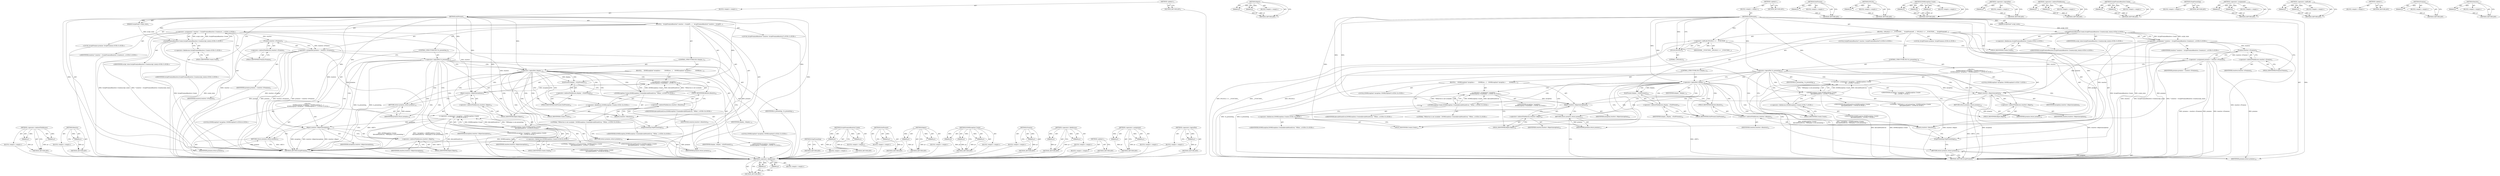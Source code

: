 digraph "Resolve" {
vulnerable_123 [label=<(METHOD,&lt;operator&gt;.indirectFieldAccess)>];
vulnerable_124 [label=<(PARAM,p1)>];
vulnerable_125 [label=<(PARAM,p2)>];
vulnerable_126 [label=<(BLOCK,&lt;empty&gt;,&lt;empty&gt;)>];
vulnerable_127 [label=<(METHOD_RETURN,ANY)>];
vulnerable_147 [label=<(METHOD,Resolve)>];
vulnerable_148 [label=<(PARAM,p1)>];
vulnerable_149 [label=<(BLOCK,&lt;empty&gt;,&lt;empty&gt;)>];
vulnerable_150 [label=<(METHOD_RETURN,ANY)>];
vulnerable_6 [label=<(METHOD,&lt;global&gt;)<SUB>1</SUB>>];
vulnerable_7 [label=<(BLOCK,&lt;empty&gt;,&lt;empty&gt;)<SUB>1</SUB>>];
vulnerable_8 [label=<(METHOD,exitPresent)<SUB>1</SUB>>];
vulnerable_9 [label=<(PARAM,ScriptState* script_state)<SUB>1</SUB>>];
vulnerable_10 [label=<(BLOCK,{
   ScriptPromiseResolver* resolver = ScriptPr...,{
   ScriptPromiseResolver* resolver = ScriptPr...)<SUB>1</SUB>>];
vulnerable_11 [label="<(LOCAL,ScriptPromiseResolver* resolver: ScriptPromiseResolver*)<SUB>2</SUB>>"];
vulnerable_12 [label="<(&lt;operator&gt;.assignment,* resolver = ScriptPromiseResolver::Create(scri...)<SUB>2</SUB>>"];
vulnerable_13 [label="<(IDENTIFIER,resolver,* resolver = ScriptPromiseResolver::Create(scri...)<SUB>2</SUB>>"];
vulnerable_14 [label="<(ScriptPromiseResolver.Create,ScriptPromiseResolver::Create(script_state))<SUB>2</SUB>>"];
vulnerable_15 [label="<(&lt;operator&gt;.fieldAccess,ScriptPromiseResolver::Create)<SUB>2</SUB>>"];
vulnerable_16 [label="<(IDENTIFIER,ScriptPromiseResolver,ScriptPromiseResolver::Create(script_state))<SUB>2</SUB>>"];
vulnerable_17 [label=<(FIELD_IDENTIFIER,Create,Create)<SUB>2</SUB>>];
vulnerable_18 [label="<(IDENTIFIER,script_state,ScriptPromiseResolver::Create(script_state))<SUB>2</SUB>>"];
vulnerable_19 [label="<(LOCAL,ScriptPromise promise: ScriptPromise)<SUB>3</SUB>>"];
vulnerable_20 [label=<(&lt;operator&gt;.assignment,promise = resolver-&gt;Promise())<SUB>3</SUB>>];
vulnerable_21 [label=<(IDENTIFIER,promise,promise = resolver-&gt;Promise())<SUB>3</SUB>>];
vulnerable_22 [label=<(Promise,resolver-&gt;Promise())<SUB>3</SUB>>];
vulnerable_23 [label=<(&lt;operator&gt;.indirectFieldAccess,resolver-&gt;Promise)<SUB>3</SUB>>];
vulnerable_24 [label=<(IDENTIFIER,resolver,resolver-&gt;Promise())<SUB>3</SUB>>];
vulnerable_25 [label=<(FIELD_IDENTIFIER,Promise,Promise)<SUB>3</SUB>>];
vulnerable_26 [label=<(CONTROL_STRUCTURE,IF,if (!is_presenting_))<SUB>5</SUB>>];
vulnerable_27 [label=<(&lt;operator&gt;.logicalNot,!is_presenting_)<SUB>5</SUB>>];
vulnerable_28 [label=<(IDENTIFIER,is_presenting_,!is_presenting_)<SUB>5</SUB>>];
vulnerable_29 [label="<(BLOCK,{
    DOMException* exception = DOMException::C...,{
    DOMException* exception = DOMException::C...)<SUB>5</SUB>>"];
vulnerable_30 [label="<(LOCAL,DOMException* exception: DOMException*)<SUB>6</SUB>>"];
vulnerable_31 [label="<(&lt;operator&gt;.assignment,* exception = DOMException::Create(
        kIn...)<SUB>6</SUB>>"];
vulnerable_32 [label="<(IDENTIFIER,exception,* exception = DOMException::Create(
        kIn...)<SUB>6</SUB>>"];
vulnerable_33 [label="<(DOMException.Create,DOMException::Create(
        kInvalidStateErro...)<SUB>6</SUB>>"];
vulnerable_34 [label="<(&lt;operator&gt;.fieldAccess,DOMException::Create)<SUB>6</SUB>>"];
vulnerable_35 [label="<(IDENTIFIER,DOMException,DOMException::Create(
        kInvalidStateErro...)<SUB>6</SUB>>"];
vulnerable_36 [label=<(FIELD_IDENTIFIER,Create,Create)<SUB>6</SUB>>];
vulnerable_37 [label="<(IDENTIFIER,kInvalidStateError,DOMException::Create(
        kInvalidStateErro...)<SUB>7</SUB>>"];
vulnerable_38 [label="<(LITERAL,&quot;VRDisplay is not presenting.&quot;,DOMException::Create(
        kInvalidStateErro...)<SUB>7</SUB>>"];
vulnerable_39 [label=<(Reject,resolver-&gt;Reject(exception))<SUB>8</SUB>>];
vulnerable_40 [label=<(&lt;operator&gt;.indirectFieldAccess,resolver-&gt;Reject)<SUB>8</SUB>>];
vulnerable_41 [label=<(IDENTIFIER,resolver,resolver-&gt;Reject(exception))<SUB>8</SUB>>];
vulnerable_42 [label=<(FIELD_IDENTIFIER,Reject,Reject)<SUB>8</SUB>>];
vulnerable_43 [label=<(IDENTIFIER,exception,resolver-&gt;Reject(exception))<SUB>8</SUB>>];
vulnerable_44 [label=<(RETURN,return promise;,return promise;)<SUB>9</SUB>>];
vulnerable_45 [label=<(IDENTIFIER,promise,return promise;)<SUB>9</SUB>>];
vulnerable_46 [label=<(CONTROL_STRUCTURE,IF,if (!display_))<SUB>12</SUB>>];
vulnerable_47 [label=<(&lt;operator&gt;.logicalNot,!display_)<SUB>12</SUB>>];
vulnerable_48 [label=<(IDENTIFIER,display_,!display_)<SUB>12</SUB>>];
vulnerable_49 [label=<(BLOCK,{
    DOMException* exception =
        DOMExce...,{
    DOMException* exception =
        DOMExce...)<SUB>12</SUB>>];
vulnerable_50 [label="<(LOCAL,DOMException* exception: DOMException*)<SUB>13</SUB>>"];
vulnerable_51 [label="<(&lt;operator&gt;.assignment,* exception =
        DOMException::Create(kInv...)<SUB>13</SUB>>"];
vulnerable_52 [label="<(IDENTIFIER,exception,* exception =
        DOMException::Create(kInv...)<SUB>13</SUB>>"];
vulnerable_53 [label="<(DOMException.Create,DOMException::Create(kInvalidStateError, &quot;VRSer...)<SUB>14</SUB>>"];
vulnerable_54 [label="<(&lt;operator&gt;.fieldAccess,DOMException::Create)<SUB>14</SUB>>"];
vulnerable_55 [label="<(IDENTIFIER,DOMException,DOMException::Create(kInvalidStateError, &quot;VRSer...)<SUB>14</SUB>>"];
vulnerable_56 [label=<(FIELD_IDENTIFIER,Create,Create)<SUB>14</SUB>>];
vulnerable_57 [label="<(IDENTIFIER,kInvalidStateError,DOMException::Create(kInvalidStateError, &quot;VRSer...)<SUB>14</SUB>>"];
vulnerable_58 [label="<(LITERAL,&quot;VRService is not available.&quot;,DOMException::Create(kInvalidStateError, &quot;VRSer...)<SUB>14</SUB>>"];
vulnerable_59 [label=<(Reject,resolver-&gt;Reject(exception))<SUB>15</SUB>>];
vulnerable_60 [label=<(&lt;operator&gt;.indirectFieldAccess,resolver-&gt;Reject)<SUB>15</SUB>>];
vulnerable_61 [label=<(IDENTIFIER,resolver,resolver-&gt;Reject(exception))<SUB>15</SUB>>];
vulnerable_62 [label=<(FIELD_IDENTIFIER,Reject,Reject)<SUB>15</SUB>>];
vulnerable_63 [label=<(IDENTIFIER,exception,resolver-&gt;Reject(exception))<SUB>15</SUB>>];
vulnerable_64 [label=<(RETURN,return promise;,return promise;)<SUB>16</SUB>>];
vulnerable_65 [label=<(IDENTIFIER,promise,return promise;)<SUB>16</SUB>>];
vulnerable_66 [label=<(ExitPresent,display_-&gt;ExitPresent())<SUB>18</SUB>>];
vulnerable_67 [label=<(&lt;operator&gt;.indirectFieldAccess,display_-&gt;ExitPresent)<SUB>18</SUB>>];
vulnerable_68 [label=<(IDENTIFIER,display_,display_-&gt;ExitPresent())<SUB>18</SUB>>];
vulnerable_69 [label=<(FIELD_IDENTIFIER,ExitPresent,ExitPresent)<SUB>18</SUB>>];
vulnerable_70 [label=<(Resolve,resolver-&gt;Resolve())<SUB>20</SUB>>];
vulnerable_71 [label=<(&lt;operator&gt;.indirectFieldAccess,resolver-&gt;Resolve)<SUB>20</SUB>>];
vulnerable_72 [label=<(IDENTIFIER,resolver,resolver-&gt;Resolve())<SUB>20</SUB>>];
vulnerable_73 [label=<(FIELD_IDENTIFIER,Resolve,Resolve)<SUB>20</SUB>>];
vulnerable_74 [label=<(StopPresenting,StopPresenting())<SUB>22</SUB>>];
vulnerable_75 [label=<(RETURN,return promise;,return promise;)<SUB>24</SUB>>];
vulnerable_76 [label=<(IDENTIFIER,promise,return promise;)<SUB>24</SUB>>];
vulnerable_77 [label=<(METHOD_RETURN,ScriptPromise)<SUB>1</SUB>>];
vulnerable_79 [label=<(METHOD_RETURN,ANY)<SUB>1</SUB>>];
vulnerable_151 [label=<(METHOD,StopPresenting)>];
vulnerable_152 [label=<(BLOCK,&lt;empty&gt;,&lt;empty&gt;)>];
vulnerable_153 [label=<(METHOD_RETURN,ANY)>];
vulnerable_109 [label=<(METHOD,ScriptPromiseResolver.Create)>];
vulnerable_110 [label=<(PARAM,p1)>];
vulnerable_111 [label=<(PARAM,p2)>];
vulnerable_112 [label=<(BLOCK,&lt;empty&gt;,&lt;empty&gt;)>];
vulnerable_113 [label=<(METHOD_RETURN,ANY)>];
vulnerable_143 [label=<(METHOD,ExitPresent)>];
vulnerable_144 [label=<(PARAM,p1)>];
vulnerable_145 [label=<(BLOCK,&lt;empty&gt;,&lt;empty&gt;)>];
vulnerable_146 [label=<(METHOD_RETURN,ANY)>];
vulnerable_138 [label=<(METHOD,Reject)>];
vulnerable_139 [label=<(PARAM,p1)>];
vulnerable_140 [label=<(PARAM,p2)>];
vulnerable_141 [label=<(BLOCK,&lt;empty&gt;,&lt;empty&gt;)>];
vulnerable_142 [label=<(METHOD_RETURN,ANY)>];
vulnerable_132 [label=<(METHOD,DOMException.Create)>];
vulnerable_133 [label=<(PARAM,p1)>];
vulnerable_134 [label=<(PARAM,p2)>];
vulnerable_135 [label=<(PARAM,p3)>];
vulnerable_136 [label=<(BLOCK,&lt;empty&gt;,&lt;empty&gt;)>];
vulnerable_137 [label=<(METHOD_RETURN,ANY)>];
vulnerable_119 [label=<(METHOD,Promise)>];
vulnerable_120 [label=<(PARAM,p1)>];
vulnerable_121 [label=<(BLOCK,&lt;empty&gt;,&lt;empty&gt;)>];
vulnerable_122 [label=<(METHOD_RETURN,ANY)>];
vulnerable_114 [label=<(METHOD,&lt;operator&gt;.fieldAccess)>];
vulnerable_115 [label=<(PARAM,p1)>];
vulnerable_116 [label=<(PARAM,p2)>];
vulnerable_117 [label=<(BLOCK,&lt;empty&gt;,&lt;empty&gt;)>];
vulnerable_118 [label=<(METHOD_RETURN,ANY)>];
vulnerable_104 [label=<(METHOD,&lt;operator&gt;.assignment)>];
vulnerable_105 [label=<(PARAM,p1)>];
vulnerable_106 [label=<(PARAM,p2)>];
vulnerable_107 [label=<(BLOCK,&lt;empty&gt;,&lt;empty&gt;)>];
vulnerable_108 [label=<(METHOD_RETURN,ANY)>];
vulnerable_98 [label=<(METHOD,&lt;global&gt;)<SUB>1</SUB>>];
vulnerable_99 [label=<(BLOCK,&lt;empty&gt;,&lt;empty&gt;)>];
vulnerable_100 [label=<(METHOD_RETURN,ANY)>];
vulnerable_128 [label=<(METHOD,&lt;operator&gt;.logicalNot)>];
vulnerable_129 [label=<(PARAM,p1)>];
vulnerable_130 [label=<(BLOCK,&lt;empty&gt;,&lt;empty&gt;)>];
vulnerable_131 [label=<(METHOD_RETURN,ANY)>];
fixed_129 [label=<(METHOD,&lt;operator&gt;.fieldAccess)>];
fixed_130 [label=<(PARAM,p1)>];
fixed_131 [label=<(PARAM,p2)>];
fixed_132 [label=<(BLOCK,&lt;empty&gt;,&lt;empty&gt;)>];
fixed_133 [label=<(METHOD_RETURN,ANY)>];
fixed_153 [label=<(METHOD,Reject)>];
fixed_154 [label=<(PARAM,p1)>];
fixed_155 [label=<(PARAM,p2)>];
fixed_156 [label=<(BLOCK,&lt;empty&gt;,&lt;empty&gt;)>];
fixed_157 [label=<(METHOD_RETURN,ANY)>];
fixed_6 [label=<(METHOD,&lt;global&gt;)<SUB>1</SUB>>];
fixed_7 [label=<(BLOCK,&lt;empty&gt;,&lt;empty&gt;)<SUB>1</SUB>>];
fixed_8 [label=<(METHOD,exitPresent)<SUB>1</SUB>>];
fixed_9 [label=<(PARAM,ScriptState* script_state)<SUB>1</SUB>>];
fixed_10 [label=<(BLOCK,{
  DVLOG(1) &lt;&lt; __FUNCTION__;
   ScriptPromiseR...,{
  DVLOG(1) &lt;&lt; __FUNCTION__;
   ScriptPromiseR...)<SUB>1</SUB>>];
fixed_11 [label=<(&lt;operator&gt;.shiftLeft,DVLOG(1) &lt;&lt; __FUNCTION__)<SUB>2</SUB>>];
fixed_12 [label=<(DVLOG,DVLOG(1))<SUB>2</SUB>>];
fixed_13 [label=<(LITERAL,1,DVLOG(1))<SUB>2</SUB>>];
fixed_14 [label=<(IDENTIFIER,__FUNCTION__,DVLOG(1) &lt;&lt; __FUNCTION__)<SUB>2</SUB>>];
fixed_15 [label="<(LOCAL,ScriptPromiseResolver* resolver: ScriptPromiseResolver*)<SUB>3</SUB>>"];
fixed_16 [label="<(&lt;operator&gt;.assignment,* resolver = ScriptPromiseResolver::Create(scri...)<SUB>3</SUB>>"];
fixed_17 [label="<(IDENTIFIER,resolver,* resolver = ScriptPromiseResolver::Create(scri...)<SUB>3</SUB>>"];
fixed_18 [label="<(ScriptPromiseResolver.Create,ScriptPromiseResolver::Create(script_state))<SUB>3</SUB>>"];
fixed_19 [label="<(&lt;operator&gt;.fieldAccess,ScriptPromiseResolver::Create)<SUB>3</SUB>>"];
fixed_20 [label="<(IDENTIFIER,ScriptPromiseResolver,ScriptPromiseResolver::Create(script_state))<SUB>3</SUB>>"];
fixed_21 [label=<(FIELD_IDENTIFIER,Create,Create)<SUB>3</SUB>>];
fixed_22 [label="<(IDENTIFIER,script_state,ScriptPromiseResolver::Create(script_state))<SUB>3</SUB>>"];
fixed_23 [label="<(LOCAL,ScriptPromise promise: ScriptPromise)<SUB>4</SUB>>"];
fixed_24 [label=<(&lt;operator&gt;.assignment,promise = resolver-&gt;Promise())<SUB>4</SUB>>];
fixed_25 [label=<(IDENTIFIER,promise,promise = resolver-&gt;Promise())<SUB>4</SUB>>];
fixed_26 [label=<(Promise,resolver-&gt;Promise())<SUB>4</SUB>>];
fixed_27 [label=<(&lt;operator&gt;.indirectFieldAccess,resolver-&gt;Promise)<SUB>4</SUB>>];
fixed_28 [label=<(IDENTIFIER,resolver,resolver-&gt;Promise())<SUB>4</SUB>>];
fixed_29 [label=<(FIELD_IDENTIFIER,Promise,Promise)<SUB>4</SUB>>];
fixed_30 [label=<(CONTROL_STRUCTURE,IF,if (!is_presenting_))<SUB>6</SUB>>];
fixed_31 [label=<(&lt;operator&gt;.logicalNot,!is_presenting_)<SUB>6</SUB>>];
fixed_32 [label=<(IDENTIFIER,is_presenting_,!is_presenting_)<SUB>6</SUB>>];
fixed_33 [label="<(BLOCK,{
    DOMException* exception = DOMException::C...,{
    DOMException* exception = DOMException::C...)<SUB>6</SUB>>"];
fixed_34 [label="<(LOCAL,DOMException* exception: DOMException*)<SUB>7</SUB>>"];
fixed_35 [label="<(&lt;operator&gt;.assignment,* exception = DOMException::Create(
        kIn...)<SUB>7</SUB>>"];
fixed_36 [label="<(IDENTIFIER,exception,* exception = DOMException::Create(
        kIn...)<SUB>7</SUB>>"];
fixed_37 [label="<(DOMException.Create,DOMException::Create(
        kInvalidStateErro...)<SUB>7</SUB>>"];
fixed_38 [label="<(&lt;operator&gt;.fieldAccess,DOMException::Create)<SUB>7</SUB>>"];
fixed_39 [label="<(IDENTIFIER,DOMException,DOMException::Create(
        kInvalidStateErro...)<SUB>7</SUB>>"];
fixed_40 [label=<(FIELD_IDENTIFIER,Create,Create)<SUB>7</SUB>>];
fixed_41 [label="<(IDENTIFIER,kInvalidStateError,DOMException::Create(
        kInvalidStateErro...)<SUB>8</SUB>>"];
fixed_42 [label="<(LITERAL,&quot;VRDisplay is not presenting.&quot;,DOMException::Create(
        kInvalidStateErro...)<SUB>8</SUB>>"];
fixed_43 [label=<(Reject,resolver-&gt;Reject(exception))<SUB>9</SUB>>];
fixed_44 [label=<(&lt;operator&gt;.indirectFieldAccess,resolver-&gt;Reject)<SUB>9</SUB>>];
fixed_45 [label=<(IDENTIFIER,resolver,resolver-&gt;Reject(exception))<SUB>9</SUB>>];
fixed_46 [label=<(FIELD_IDENTIFIER,Reject,Reject)<SUB>9</SUB>>];
fixed_47 [label=<(IDENTIFIER,exception,resolver-&gt;Reject(exception))<SUB>9</SUB>>];
fixed_48 [label=<(RETURN,return promise;,return promise;)<SUB>10</SUB>>];
fixed_49 [label=<(IDENTIFIER,promise,return promise;)<SUB>10</SUB>>];
fixed_50 [label=<(CONTROL_STRUCTURE,IF,if (!display_))<SUB>13</SUB>>];
fixed_51 [label=<(&lt;operator&gt;.logicalNot,!display_)<SUB>13</SUB>>];
fixed_52 [label=<(IDENTIFIER,display_,!display_)<SUB>13</SUB>>];
fixed_53 [label=<(BLOCK,{
    DOMException* exception =
        DOMExce...,{
    DOMException* exception =
        DOMExce...)<SUB>13</SUB>>];
fixed_54 [label="<(LOCAL,DOMException* exception: DOMException*)<SUB>14</SUB>>"];
fixed_55 [label="<(&lt;operator&gt;.assignment,* exception =
        DOMException::Create(kInv...)<SUB>14</SUB>>"];
fixed_56 [label="<(IDENTIFIER,exception,* exception =
        DOMException::Create(kInv...)<SUB>14</SUB>>"];
fixed_57 [label="<(DOMException.Create,DOMException::Create(kInvalidStateError, &quot;VRSer...)<SUB>15</SUB>>"];
fixed_58 [label="<(&lt;operator&gt;.fieldAccess,DOMException::Create)<SUB>15</SUB>>"];
fixed_59 [label="<(IDENTIFIER,DOMException,DOMException::Create(kInvalidStateError, &quot;VRSer...)<SUB>15</SUB>>"];
fixed_60 [label=<(FIELD_IDENTIFIER,Create,Create)<SUB>15</SUB>>];
fixed_61 [label="<(IDENTIFIER,kInvalidStateError,DOMException::Create(kInvalidStateError, &quot;VRSer...)<SUB>15</SUB>>"];
fixed_62 [label="<(LITERAL,&quot;VRService is not available.&quot;,DOMException::Create(kInvalidStateError, &quot;VRSer...)<SUB>15</SUB>>"];
fixed_63 [label=<(Reject,resolver-&gt;Reject(exception))<SUB>16</SUB>>];
fixed_64 [label=<(&lt;operator&gt;.indirectFieldAccess,resolver-&gt;Reject)<SUB>16</SUB>>];
fixed_65 [label=<(IDENTIFIER,resolver,resolver-&gt;Reject(exception))<SUB>16</SUB>>];
fixed_66 [label=<(FIELD_IDENTIFIER,Reject,Reject)<SUB>16</SUB>>];
fixed_67 [label=<(IDENTIFIER,exception,resolver-&gt;Reject(exception))<SUB>16</SUB>>];
fixed_68 [label=<(RETURN,return promise;,return promise;)<SUB>17</SUB>>];
fixed_69 [label=<(IDENTIFIER,promise,return promise;)<SUB>17</SUB>>];
fixed_70 [label=<(ExitPresent,display_-&gt;ExitPresent())<SUB>19</SUB>>];
fixed_71 [label=<(&lt;operator&gt;.indirectFieldAccess,display_-&gt;ExitPresent)<SUB>19</SUB>>];
fixed_72 [label=<(IDENTIFIER,display_,display_-&gt;ExitPresent())<SUB>19</SUB>>];
fixed_73 [label=<(FIELD_IDENTIFIER,ExitPresent,ExitPresent)<SUB>19</SUB>>];
fixed_74 [label=<(Resolve,resolver-&gt;Resolve())<SUB>21</SUB>>];
fixed_75 [label=<(&lt;operator&gt;.indirectFieldAccess,resolver-&gt;Resolve)<SUB>21</SUB>>];
fixed_76 [label=<(IDENTIFIER,resolver,resolver-&gt;Resolve())<SUB>21</SUB>>];
fixed_77 [label=<(FIELD_IDENTIFIER,Resolve,Resolve)<SUB>21</SUB>>];
fixed_78 [label=<(StopPresenting,StopPresenting())<SUB>23</SUB>>];
fixed_79 [label=<(RETURN,return promise;,return promise;)<SUB>25</SUB>>];
fixed_80 [label=<(IDENTIFIER,promise,return promise;)<SUB>25</SUB>>];
fixed_81 [label=<(METHOD_RETURN,ScriptPromise)<SUB>1</SUB>>];
fixed_83 [label=<(METHOD_RETURN,ANY)<SUB>1</SUB>>];
fixed_158 [label=<(METHOD,ExitPresent)>];
fixed_159 [label=<(PARAM,p1)>];
fixed_160 [label=<(BLOCK,&lt;empty&gt;,&lt;empty&gt;)>];
fixed_161 [label=<(METHOD_RETURN,ANY)>];
fixed_115 [label=<(METHOD,DVLOG)>];
fixed_116 [label=<(PARAM,p1)>];
fixed_117 [label=<(BLOCK,&lt;empty&gt;,&lt;empty&gt;)>];
fixed_118 [label=<(METHOD_RETURN,ANY)>];
fixed_147 [label=<(METHOD,DOMException.Create)>];
fixed_148 [label=<(PARAM,p1)>];
fixed_149 [label=<(PARAM,p2)>];
fixed_150 [label=<(PARAM,p3)>];
fixed_151 [label=<(BLOCK,&lt;empty&gt;,&lt;empty&gt;)>];
fixed_152 [label=<(METHOD_RETURN,ANY)>];
fixed_143 [label=<(METHOD,&lt;operator&gt;.logicalNot)>];
fixed_144 [label=<(PARAM,p1)>];
fixed_145 [label=<(BLOCK,&lt;empty&gt;,&lt;empty&gt;)>];
fixed_146 [label=<(METHOD_RETURN,ANY)>];
fixed_138 [label=<(METHOD,&lt;operator&gt;.indirectFieldAccess)>];
fixed_139 [label=<(PARAM,p1)>];
fixed_140 [label=<(PARAM,p2)>];
fixed_141 [label=<(BLOCK,&lt;empty&gt;,&lt;empty&gt;)>];
fixed_142 [label=<(METHOD_RETURN,ANY)>];
fixed_124 [label=<(METHOD,ScriptPromiseResolver.Create)>];
fixed_125 [label=<(PARAM,p1)>];
fixed_126 [label=<(PARAM,p2)>];
fixed_127 [label=<(BLOCK,&lt;empty&gt;,&lt;empty&gt;)>];
fixed_128 [label=<(METHOD_RETURN,ANY)>];
fixed_166 [label=<(METHOD,StopPresenting)>];
fixed_167 [label=<(BLOCK,&lt;empty&gt;,&lt;empty&gt;)>];
fixed_168 [label=<(METHOD_RETURN,ANY)>];
fixed_119 [label=<(METHOD,&lt;operator&gt;.assignment)>];
fixed_120 [label=<(PARAM,p1)>];
fixed_121 [label=<(PARAM,p2)>];
fixed_122 [label=<(BLOCK,&lt;empty&gt;,&lt;empty&gt;)>];
fixed_123 [label=<(METHOD_RETURN,ANY)>];
fixed_110 [label=<(METHOD,&lt;operator&gt;.shiftLeft)>];
fixed_111 [label=<(PARAM,p1)>];
fixed_112 [label=<(PARAM,p2)>];
fixed_113 [label=<(BLOCK,&lt;empty&gt;,&lt;empty&gt;)>];
fixed_114 [label=<(METHOD_RETURN,ANY)>];
fixed_104 [label=<(METHOD,&lt;global&gt;)<SUB>1</SUB>>];
fixed_105 [label=<(BLOCK,&lt;empty&gt;,&lt;empty&gt;)>];
fixed_106 [label=<(METHOD_RETURN,ANY)>];
fixed_134 [label=<(METHOD,Promise)>];
fixed_135 [label=<(PARAM,p1)>];
fixed_136 [label=<(BLOCK,&lt;empty&gt;,&lt;empty&gt;)>];
fixed_137 [label=<(METHOD_RETURN,ANY)>];
fixed_162 [label=<(METHOD,Resolve)>];
fixed_163 [label=<(PARAM,p1)>];
fixed_164 [label=<(BLOCK,&lt;empty&gt;,&lt;empty&gt;)>];
fixed_165 [label=<(METHOD_RETURN,ANY)>];
vulnerable_123 -> vulnerable_124  [key=0, label="AST: "];
vulnerable_123 -> vulnerable_124  [key=1, label="DDG: "];
vulnerable_123 -> vulnerable_126  [key=0, label="AST: "];
vulnerable_123 -> vulnerable_125  [key=0, label="AST: "];
vulnerable_123 -> vulnerable_125  [key=1, label="DDG: "];
vulnerable_123 -> vulnerable_127  [key=0, label="AST: "];
vulnerable_123 -> vulnerable_127  [key=1, label="CFG: "];
vulnerable_124 -> vulnerable_127  [key=0, label="DDG: p1"];
vulnerable_125 -> vulnerable_127  [key=0, label="DDG: p2"];
vulnerable_126 -> fixed_129  [key=0];
vulnerable_127 -> fixed_129  [key=0];
vulnerable_147 -> vulnerable_148  [key=0, label="AST: "];
vulnerable_147 -> vulnerable_148  [key=1, label="DDG: "];
vulnerable_147 -> vulnerable_149  [key=0, label="AST: "];
vulnerable_147 -> vulnerable_150  [key=0, label="AST: "];
vulnerable_147 -> vulnerable_150  [key=1, label="CFG: "];
vulnerable_148 -> vulnerable_150  [key=0, label="DDG: p1"];
vulnerable_149 -> fixed_129  [key=0];
vulnerable_150 -> fixed_129  [key=0];
vulnerable_6 -> vulnerable_7  [key=0, label="AST: "];
vulnerable_6 -> vulnerable_79  [key=0, label="AST: "];
vulnerable_6 -> vulnerable_79  [key=1, label="CFG: "];
vulnerable_7 -> vulnerable_8  [key=0, label="AST: "];
vulnerable_8 -> vulnerable_9  [key=0, label="AST: "];
vulnerable_8 -> vulnerable_9  [key=1, label="DDG: "];
vulnerable_8 -> vulnerable_10  [key=0, label="AST: "];
vulnerable_8 -> vulnerable_77  [key=0, label="AST: "];
vulnerable_8 -> vulnerable_17  [key=0, label="CFG: "];
vulnerable_8 -> vulnerable_74  [key=0, label="DDG: "];
vulnerable_8 -> vulnerable_76  [key=0, label="DDG: "];
vulnerable_8 -> vulnerable_14  [key=0, label="DDG: "];
vulnerable_8 -> vulnerable_27  [key=0, label="DDG: "];
vulnerable_8 -> vulnerable_47  [key=0, label="DDG: "];
vulnerable_8 -> vulnerable_39  [key=0, label="DDG: "];
vulnerable_8 -> vulnerable_45  [key=0, label="DDG: "];
vulnerable_8 -> vulnerable_59  [key=0, label="DDG: "];
vulnerable_8 -> vulnerable_65  [key=0, label="DDG: "];
vulnerable_8 -> vulnerable_33  [key=0, label="DDG: "];
vulnerable_8 -> vulnerable_53  [key=0, label="DDG: "];
vulnerable_9 -> vulnerable_14  [key=0, label="DDG: script_state"];
vulnerable_10 -> vulnerable_11  [key=0, label="AST: "];
vulnerable_10 -> vulnerable_12  [key=0, label="AST: "];
vulnerable_10 -> vulnerable_19  [key=0, label="AST: "];
vulnerable_10 -> vulnerable_20  [key=0, label="AST: "];
vulnerable_10 -> vulnerable_26  [key=0, label="AST: "];
vulnerable_10 -> vulnerable_46  [key=0, label="AST: "];
vulnerable_10 -> vulnerable_66  [key=0, label="AST: "];
vulnerable_10 -> vulnerable_70  [key=0, label="AST: "];
vulnerable_10 -> vulnerable_74  [key=0, label="AST: "];
vulnerable_10 -> vulnerable_75  [key=0, label="AST: "];
vulnerable_11 -> fixed_129  [key=0];
vulnerable_12 -> vulnerable_13  [key=0, label="AST: "];
vulnerable_12 -> vulnerable_14  [key=0, label="AST: "];
vulnerable_12 -> vulnerable_25  [key=0, label="CFG: "];
vulnerable_12 -> vulnerable_77  [key=0, label="DDG: resolver"];
vulnerable_12 -> vulnerable_77  [key=1, label="DDG: ScriptPromiseResolver::Create(script_state)"];
vulnerable_12 -> vulnerable_77  [key=2, label="DDG: * resolver = ScriptPromiseResolver::Create(script_state)"];
vulnerable_12 -> vulnerable_70  [key=0, label="DDG: resolver"];
vulnerable_12 -> vulnerable_22  [key=0, label="DDG: resolver"];
vulnerable_12 -> vulnerable_39  [key=0, label="DDG: resolver"];
vulnerable_12 -> vulnerable_59  [key=0, label="DDG: resolver"];
vulnerable_13 -> fixed_129  [key=0];
vulnerable_14 -> vulnerable_15  [key=0, label="AST: "];
vulnerable_14 -> vulnerable_18  [key=0, label="AST: "];
vulnerable_14 -> vulnerable_12  [key=0, label="CFG: "];
vulnerable_14 -> vulnerable_12  [key=1, label="DDG: ScriptPromiseResolver::Create"];
vulnerable_14 -> vulnerable_12  [key=2, label="DDG: script_state"];
vulnerable_14 -> vulnerable_77  [key=0, label="DDG: ScriptPromiseResolver::Create"];
vulnerable_14 -> vulnerable_77  [key=1, label="DDG: script_state"];
vulnerable_15 -> vulnerable_16  [key=0, label="AST: "];
vulnerable_15 -> vulnerable_17  [key=0, label="AST: "];
vulnerable_15 -> vulnerable_14  [key=0, label="CFG: "];
vulnerable_16 -> fixed_129  [key=0];
vulnerable_17 -> vulnerable_15  [key=0, label="CFG: "];
vulnerable_18 -> fixed_129  [key=0];
vulnerable_19 -> fixed_129  [key=0];
vulnerable_20 -> vulnerable_21  [key=0, label="AST: "];
vulnerable_20 -> vulnerable_22  [key=0, label="AST: "];
vulnerable_20 -> vulnerable_27  [key=0, label="CFG: "];
vulnerable_20 -> vulnerable_77  [key=0, label="DDG: promise"];
vulnerable_20 -> vulnerable_77  [key=1, label="DDG: resolver-&gt;Promise()"];
vulnerable_20 -> vulnerable_77  [key=2, label="DDG: promise = resolver-&gt;Promise()"];
vulnerable_20 -> vulnerable_76  [key=0, label="DDG: promise"];
vulnerable_20 -> vulnerable_45  [key=0, label="DDG: promise"];
vulnerable_20 -> vulnerable_65  [key=0, label="DDG: promise"];
vulnerable_21 -> fixed_129  [key=0];
vulnerable_22 -> vulnerable_23  [key=0, label="AST: "];
vulnerable_22 -> vulnerable_20  [key=0, label="CFG: "];
vulnerable_22 -> vulnerable_20  [key=1, label="DDG: resolver-&gt;Promise"];
vulnerable_22 -> vulnerable_77  [key=0, label="DDG: resolver-&gt;Promise"];
vulnerable_23 -> vulnerable_24  [key=0, label="AST: "];
vulnerable_23 -> vulnerable_25  [key=0, label="AST: "];
vulnerable_23 -> vulnerable_22  [key=0, label="CFG: "];
vulnerable_24 -> fixed_129  [key=0];
vulnerable_25 -> vulnerable_23  [key=0, label="CFG: "];
vulnerable_26 -> vulnerable_27  [key=0, label="AST: "];
vulnerable_26 -> vulnerable_29  [key=0, label="AST: "];
vulnerable_27 -> vulnerable_28  [key=0, label="AST: "];
vulnerable_27 -> vulnerable_36  [key=0, label="CFG: "];
vulnerable_27 -> vulnerable_36  [key=1, label="CDG: "];
vulnerable_27 -> vulnerable_47  [key=0, label="CFG: "];
vulnerable_27 -> vulnerable_47  [key=1, label="CDG: "];
vulnerable_27 -> vulnerable_77  [key=0, label="DDG: !is_presenting_"];
vulnerable_27 -> vulnerable_77  [key=1, label="DDG: is_presenting_"];
vulnerable_27 -> vulnerable_34  [key=0, label="CDG: "];
vulnerable_27 -> vulnerable_33  [key=0, label="CDG: "];
vulnerable_27 -> vulnerable_42  [key=0, label="CDG: "];
vulnerable_27 -> vulnerable_40  [key=0, label="CDG: "];
vulnerable_27 -> vulnerable_44  [key=0, label="CDG: "];
vulnerable_27 -> vulnerable_39  [key=0, label="CDG: "];
vulnerable_27 -> vulnerable_31  [key=0, label="CDG: "];
vulnerable_28 -> fixed_129  [key=0];
vulnerable_29 -> vulnerable_30  [key=0, label="AST: "];
vulnerable_29 -> vulnerable_31  [key=0, label="AST: "];
vulnerable_29 -> vulnerable_39  [key=0, label="AST: "];
vulnerable_29 -> vulnerable_44  [key=0, label="AST: "];
vulnerable_30 -> fixed_129  [key=0];
vulnerable_31 -> vulnerable_32  [key=0, label="AST: "];
vulnerable_31 -> vulnerable_33  [key=0, label="AST: "];
vulnerable_31 -> vulnerable_42  [key=0, label="CFG: "];
vulnerable_31 -> vulnerable_77  [key=0, label="DDG: DOMException::Create(
        kInvalidStateError, &quot;VRDisplay is not presenting.&quot;)"];
vulnerable_31 -> vulnerable_77  [key=1, label="DDG: * exception = DOMException::Create(
        kInvalidStateError, &quot;VRDisplay is not presenting.&quot;)"];
vulnerable_31 -> vulnerable_39  [key=0, label="DDG: exception"];
vulnerable_32 -> fixed_129  [key=0];
vulnerable_33 -> vulnerable_34  [key=0, label="AST: "];
vulnerable_33 -> vulnerable_37  [key=0, label="AST: "];
vulnerable_33 -> vulnerable_38  [key=0, label="AST: "];
vulnerable_33 -> vulnerable_31  [key=0, label="CFG: "];
vulnerable_33 -> vulnerable_31  [key=1, label="DDG: DOMException::Create"];
vulnerable_33 -> vulnerable_31  [key=2, label="DDG: kInvalidStateError"];
vulnerable_33 -> vulnerable_31  [key=3, label="DDG: &quot;VRDisplay is not presenting.&quot;"];
vulnerable_33 -> vulnerable_77  [key=0, label="DDG: DOMException::Create"];
vulnerable_33 -> vulnerable_77  [key=1, label="DDG: kInvalidStateError"];
vulnerable_34 -> vulnerable_35  [key=0, label="AST: "];
vulnerable_34 -> vulnerable_36  [key=0, label="AST: "];
vulnerable_34 -> vulnerable_33  [key=0, label="CFG: "];
vulnerable_35 -> fixed_129  [key=0];
vulnerable_36 -> vulnerable_34  [key=0, label="CFG: "];
vulnerable_37 -> fixed_129  [key=0];
vulnerable_38 -> fixed_129  [key=0];
vulnerable_39 -> vulnerable_40  [key=0, label="AST: "];
vulnerable_39 -> vulnerable_43  [key=0, label="AST: "];
vulnerable_39 -> vulnerable_44  [key=0, label="CFG: "];
vulnerable_39 -> vulnerable_77  [key=0, label="DDG: resolver-&gt;Reject"];
vulnerable_39 -> vulnerable_77  [key=1, label="DDG: exception"];
vulnerable_39 -> vulnerable_77  [key=2, label="DDG: resolver-&gt;Reject(exception)"];
vulnerable_40 -> vulnerable_41  [key=0, label="AST: "];
vulnerable_40 -> vulnerable_42  [key=0, label="AST: "];
vulnerable_40 -> vulnerable_39  [key=0, label="CFG: "];
vulnerable_41 -> fixed_129  [key=0];
vulnerable_42 -> vulnerable_40  [key=0, label="CFG: "];
vulnerable_43 -> fixed_129  [key=0];
vulnerable_44 -> vulnerable_45  [key=0, label="AST: "];
vulnerable_44 -> vulnerable_77  [key=0, label="CFG: "];
vulnerable_44 -> vulnerable_77  [key=1, label="DDG: &lt;RET&gt;"];
vulnerable_45 -> vulnerable_44  [key=0, label="DDG: promise"];
vulnerable_46 -> vulnerable_47  [key=0, label="AST: "];
vulnerable_46 -> vulnerable_49  [key=0, label="AST: "];
vulnerable_47 -> vulnerable_48  [key=0, label="AST: "];
vulnerable_47 -> vulnerable_56  [key=0, label="CFG: "];
vulnerable_47 -> vulnerable_56  [key=1, label="CDG: "];
vulnerable_47 -> vulnerable_69  [key=0, label="CFG: "];
vulnerable_47 -> vulnerable_69  [key=1, label="CDG: "];
vulnerable_47 -> vulnerable_66  [key=0, label="DDG: display_"];
vulnerable_47 -> vulnerable_66  [key=1, label="CDG: "];
vulnerable_47 -> vulnerable_60  [key=0, label="CDG: "];
vulnerable_47 -> vulnerable_73  [key=0, label="CDG: "];
vulnerable_47 -> vulnerable_64  [key=0, label="CDG: "];
vulnerable_47 -> vulnerable_51  [key=0, label="CDG: "];
vulnerable_47 -> vulnerable_71  [key=0, label="CDG: "];
vulnerable_47 -> vulnerable_75  [key=0, label="CDG: "];
vulnerable_47 -> vulnerable_53  [key=0, label="CDG: "];
vulnerable_47 -> vulnerable_67  [key=0, label="CDG: "];
vulnerable_47 -> vulnerable_70  [key=0, label="CDG: "];
vulnerable_47 -> vulnerable_74  [key=0, label="CDG: "];
vulnerable_47 -> vulnerable_59  [key=0, label="CDG: "];
vulnerable_47 -> vulnerable_54  [key=0, label="CDG: "];
vulnerable_47 -> vulnerable_62  [key=0, label="CDG: "];
vulnerable_48 -> fixed_129  [key=0];
vulnerable_49 -> vulnerable_50  [key=0, label="AST: "];
vulnerable_49 -> vulnerable_51  [key=0, label="AST: "];
vulnerable_49 -> vulnerable_59  [key=0, label="AST: "];
vulnerable_49 -> vulnerable_64  [key=0, label="AST: "];
vulnerable_50 -> fixed_129  [key=0];
vulnerable_51 -> vulnerable_52  [key=0, label="AST: "];
vulnerable_51 -> vulnerable_53  [key=0, label="AST: "];
vulnerable_51 -> vulnerable_62  [key=0, label="CFG: "];
vulnerable_51 -> vulnerable_59  [key=0, label="DDG: exception"];
vulnerable_52 -> fixed_129  [key=0];
vulnerable_53 -> vulnerable_54  [key=0, label="AST: "];
vulnerable_53 -> vulnerable_57  [key=0, label="AST: "];
vulnerable_53 -> vulnerable_58  [key=0, label="AST: "];
vulnerable_53 -> vulnerable_51  [key=0, label="CFG: "];
vulnerable_53 -> vulnerable_51  [key=1, label="DDG: DOMException::Create"];
vulnerable_53 -> vulnerable_51  [key=2, label="DDG: kInvalidStateError"];
vulnerable_53 -> vulnerable_51  [key=3, label="DDG: &quot;VRService is not available.&quot;"];
vulnerable_54 -> vulnerable_55  [key=0, label="AST: "];
vulnerable_54 -> vulnerable_56  [key=0, label="AST: "];
vulnerable_54 -> vulnerable_53  [key=0, label="CFG: "];
vulnerable_55 -> fixed_129  [key=0];
vulnerable_56 -> vulnerable_54  [key=0, label="CFG: "];
vulnerable_57 -> fixed_129  [key=0];
vulnerable_58 -> fixed_129  [key=0];
vulnerable_59 -> vulnerable_60  [key=0, label="AST: "];
vulnerable_59 -> vulnerable_63  [key=0, label="AST: "];
vulnerable_59 -> vulnerable_64  [key=0, label="CFG: "];
vulnerable_60 -> vulnerable_61  [key=0, label="AST: "];
vulnerable_60 -> vulnerable_62  [key=0, label="AST: "];
vulnerable_60 -> vulnerable_59  [key=0, label="CFG: "];
vulnerable_61 -> fixed_129  [key=0];
vulnerable_62 -> vulnerable_60  [key=0, label="CFG: "];
vulnerable_63 -> fixed_129  [key=0];
vulnerable_64 -> vulnerable_65  [key=0, label="AST: "];
vulnerable_64 -> vulnerable_77  [key=0, label="CFG: "];
vulnerable_64 -> vulnerable_77  [key=1, label="DDG: &lt;RET&gt;"];
vulnerable_65 -> vulnerable_64  [key=0, label="DDG: promise"];
vulnerable_66 -> vulnerable_67  [key=0, label="AST: "];
vulnerable_66 -> vulnerable_73  [key=0, label="CFG: "];
vulnerable_67 -> vulnerable_68  [key=0, label="AST: "];
vulnerable_67 -> vulnerable_69  [key=0, label="AST: "];
vulnerable_67 -> vulnerable_66  [key=0, label="CFG: "];
vulnerable_68 -> fixed_129  [key=0];
vulnerable_69 -> vulnerable_67  [key=0, label="CFG: "];
vulnerable_70 -> vulnerable_71  [key=0, label="AST: "];
vulnerable_70 -> vulnerable_74  [key=0, label="CFG: "];
vulnerable_71 -> vulnerable_72  [key=0, label="AST: "];
vulnerable_71 -> vulnerable_73  [key=0, label="AST: "];
vulnerable_71 -> vulnerable_70  [key=0, label="CFG: "];
vulnerable_72 -> fixed_129  [key=0];
vulnerable_73 -> vulnerable_71  [key=0, label="CFG: "];
vulnerable_74 -> vulnerable_75  [key=0, label="CFG: "];
vulnerable_75 -> vulnerable_76  [key=0, label="AST: "];
vulnerable_75 -> vulnerable_77  [key=0, label="CFG: "];
vulnerable_75 -> vulnerable_77  [key=1, label="DDG: &lt;RET&gt;"];
vulnerable_76 -> vulnerable_75  [key=0, label="DDG: promise"];
vulnerable_77 -> fixed_129  [key=0];
vulnerable_79 -> fixed_129  [key=0];
vulnerable_151 -> vulnerable_152  [key=0, label="AST: "];
vulnerable_151 -> vulnerable_153  [key=0, label="AST: "];
vulnerable_151 -> vulnerable_153  [key=1, label="CFG: "];
vulnerable_152 -> fixed_129  [key=0];
vulnerable_153 -> fixed_129  [key=0];
vulnerable_109 -> vulnerable_110  [key=0, label="AST: "];
vulnerable_109 -> vulnerable_110  [key=1, label="DDG: "];
vulnerable_109 -> vulnerable_112  [key=0, label="AST: "];
vulnerable_109 -> vulnerable_111  [key=0, label="AST: "];
vulnerable_109 -> vulnerable_111  [key=1, label="DDG: "];
vulnerable_109 -> vulnerable_113  [key=0, label="AST: "];
vulnerable_109 -> vulnerable_113  [key=1, label="CFG: "];
vulnerable_110 -> vulnerable_113  [key=0, label="DDG: p1"];
vulnerable_111 -> vulnerable_113  [key=0, label="DDG: p2"];
vulnerable_112 -> fixed_129  [key=0];
vulnerable_113 -> fixed_129  [key=0];
vulnerable_143 -> vulnerable_144  [key=0, label="AST: "];
vulnerable_143 -> vulnerable_144  [key=1, label="DDG: "];
vulnerable_143 -> vulnerable_145  [key=0, label="AST: "];
vulnerable_143 -> vulnerable_146  [key=0, label="AST: "];
vulnerable_143 -> vulnerable_146  [key=1, label="CFG: "];
vulnerable_144 -> vulnerable_146  [key=0, label="DDG: p1"];
vulnerable_145 -> fixed_129  [key=0];
vulnerable_146 -> fixed_129  [key=0];
vulnerable_138 -> vulnerable_139  [key=0, label="AST: "];
vulnerable_138 -> vulnerable_139  [key=1, label="DDG: "];
vulnerable_138 -> vulnerable_141  [key=0, label="AST: "];
vulnerable_138 -> vulnerable_140  [key=0, label="AST: "];
vulnerable_138 -> vulnerable_140  [key=1, label="DDG: "];
vulnerable_138 -> vulnerable_142  [key=0, label="AST: "];
vulnerable_138 -> vulnerable_142  [key=1, label="CFG: "];
vulnerable_139 -> vulnerable_142  [key=0, label="DDG: p1"];
vulnerable_140 -> vulnerable_142  [key=0, label="DDG: p2"];
vulnerable_141 -> fixed_129  [key=0];
vulnerable_142 -> fixed_129  [key=0];
vulnerable_132 -> vulnerable_133  [key=0, label="AST: "];
vulnerable_132 -> vulnerable_133  [key=1, label="DDG: "];
vulnerable_132 -> vulnerable_136  [key=0, label="AST: "];
vulnerable_132 -> vulnerable_134  [key=0, label="AST: "];
vulnerable_132 -> vulnerable_134  [key=1, label="DDG: "];
vulnerable_132 -> vulnerable_137  [key=0, label="AST: "];
vulnerable_132 -> vulnerable_137  [key=1, label="CFG: "];
vulnerable_132 -> vulnerable_135  [key=0, label="AST: "];
vulnerable_132 -> vulnerable_135  [key=1, label="DDG: "];
vulnerable_133 -> vulnerable_137  [key=0, label="DDG: p1"];
vulnerable_134 -> vulnerable_137  [key=0, label="DDG: p2"];
vulnerable_135 -> vulnerable_137  [key=0, label="DDG: p3"];
vulnerable_136 -> fixed_129  [key=0];
vulnerable_137 -> fixed_129  [key=0];
vulnerable_119 -> vulnerable_120  [key=0, label="AST: "];
vulnerable_119 -> vulnerable_120  [key=1, label="DDG: "];
vulnerable_119 -> vulnerable_121  [key=0, label="AST: "];
vulnerable_119 -> vulnerable_122  [key=0, label="AST: "];
vulnerable_119 -> vulnerable_122  [key=1, label="CFG: "];
vulnerable_120 -> vulnerable_122  [key=0, label="DDG: p1"];
vulnerable_121 -> fixed_129  [key=0];
vulnerable_122 -> fixed_129  [key=0];
vulnerable_114 -> vulnerable_115  [key=0, label="AST: "];
vulnerable_114 -> vulnerable_115  [key=1, label="DDG: "];
vulnerable_114 -> vulnerable_117  [key=0, label="AST: "];
vulnerable_114 -> vulnerable_116  [key=0, label="AST: "];
vulnerable_114 -> vulnerable_116  [key=1, label="DDG: "];
vulnerable_114 -> vulnerable_118  [key=0, label="AST: "];
vulnerable_114 -> vulnerable_118  [key=1, label="CFG: "];
vulnerable_115 -> vulnerable_118  [key=0, label="DDG: p1"];
vulnerable_116 -> vulnerable_118  [key=0, label="DDG: p2"];
vulnerable_117 -> fixed_129  [key=0];
vulnerable_118 -> fixed_129  [key=0];
vulnerable_104 -> vulnerable_105  [key=0, label="AST: "];
vulnerable_104 -> vulnerable_105  [key=1, label="DDG: "];
vulnerable_104 -> vulnerable_107  [key=0, label="AST: "];
vulnerable_104 -> vulnerable_106  [key=0, label="AST: "];
vulnerable_104 -> vulnerable_106  [key=1, label="DDG: "];
vulnerable_104 -> vulnerable_108  [key=0, label="AST: "];
vulnerable_104 -> vulnerable_108  [key=1, label="CFG: "];
vulnerable_105 -> vulnerable_108  [key=0, label="DDG: p1"];
vulnerable_106 -> vulnerable_108  [key=0, label="DDG: p2"];
vulnerable_107 -> fixed_129  [key=0];
vulnerable_108 -> fixed_129  [key=0];
vulnerable_98 -> vulnerable_99  [key=0, label="AST: "];
vulnerable_98 -> vulnerable_100  [key=0, label="AST: "];
vulnerable_98 -> vulnerable_100  [key=1, label="CFG: "];
vulnerable_99 -> fixed_129  [key=0];
vulnerable_100 -> fixed_129  [key=0];
vulnerable_128 -> vulnerable_129  [key=0, label="AST: "];
vulnerable_128 -> vulnerable_129  [key=1, label="DDG: "];
vulnerable_128 -> vulnerable_130  [key=0, label="AST: "];
vulnerable_128 -> vulnerable_131  [key=0, label="AST: "];
vulnerable_128 -> vulnerable_131  [key=1, label="CFG: "];
vulnerable_129 -> vulnerable_131  [key=0, label="DDG: p1"];
vulnerable_130 -> fixed_129  [key=0];
vulnerable_131 -> fixed_129  [key=0];
fixed_129 -> fixed_130  [key=0, label="AST: "];
fixed_129 -> fixed_130  [key=1, label="DDG: "];
fixed_129 -> fixed_132  [key=0, label="AST: "];
fixed_129 -> fixed_131  [key=0, label="AST: "];
fixed_129 -> fixed_131  [key=1, label="DDG: "];
fixed_129 -> fixed_133  [key=0, label="AST: "];
fixed_129 -> fixed_133  [key=1, label="CFG: "];
fixed_130 -> fixed_133  [key=0, label="DDG: p1"];
fixed_131 -> fixed_133  [key=0, label="DDG: p2"];
fixed_153 -> fixed_154  [key=0, label="AST: "];
fixed_153 -> fixed_154  [key=1, label="DDG: "];
fixed_153 -> fixed_156  [key=0, label="AST: "];
fixed_153 -> fixed_155  [key=0, label="AST: "];
fixed_153 -> fixed_155  [key=1, label="DDG: "];
fixed_153 -> fixed_157  [key=0, label="AST: "];
fixed_153 -> fixed_157  [key=1, label="CFG: "];
fixed_154 -> fixed_157  [key=0, label="DDG: p1"];
fixed_155 -> fixed_157  [key=0, label="DDG: p2"];
fixed_6 -> fixed_7  [key=0, label="AST: "];
fixed_6 -> fixed_83  [key=0, label="AST: "];
fixed_6 -> fixed_83  [key=1, label="CFG: "];
fixed_7 -> fixed_8  [key=0, label="AST: "];
fixed_8 -> fixed_9  [key=0, label="AST: "];
fixed_8 -> fixed_9  [key=1, label="DDG: "];
fixed_8 -> fixed_10  [key=0, label="AST: "];
fixed_8 -> fixed_81  [key=0, label="AST: "];
fixed_8 -> fixed_12  [key=0, label="CFG: "];
fixed_8 -> fixed_12  [key=1, label="DDG: "];
fixed_8 -> fixed_78  [key=0, label="DDG: "];
fixed_8 -> fixed_11  [key=0, label="DDG: "];
fixed_8 -> fixed_80  [key=0, label="DDG: "];
fixed_8 -> fixed_18  [key=0, label="DDG: "];
fixed_8 -> fixed_31  [key=0, label="DDG: "];
fixed_8 -> fixed_51  [key=0, label="DDG: "];
fixed_8 -> fixed_43  [key=0, label="DDG: "];
fixed_8 -> fixed_49  [key=0, label="DDG: "];
fixed_8 -> fixed_63  [key=0, label="DDG: "];
fixed_8 -> fixed_69  [key=0, label="DDG: "];
fixed_8 -> fixed_37  [key=0, label="DDG: "];
fixed_8 -> fixed_57  [key=0, label="DDG: "];
fixed_9 -> fixed_18  [key=0, label="DDG: script_state"];
fixed_10 -> fixed_11  [key=0, label="AST: "];
fixed_10 -> fixed_15  [key=0, label="AST: "];
fixed_10 -> fixed_16  [key=0, label="AST: "];
fixed_10 -> fixed_23  [key=0, label="AST: "];
fixed_10 -> fixed_24  [key=0, label="AST: "];
fixed_10 -> fixed_30  [key=0, label="AST: "];
fixed_10 -> fixed_50  [key=0, label="AST: "];
fixed_10 -> fixed_70  [key=0, label="AST: "];
fixed_10 -> fixed_74  [key=0, label="AST: "];
fixed_10 -> fixed_78  [key=0, label="AST: "];
fixed_10 -> fixed_79  [key=0, label="AST: "];
fixed_11 -> fixed_12  [key=0, label="AST: "];
fixed_11 -> fixed_14  [key=0, label="AST: "];
fixed_11 -> fixed_21  [key=0, label="CFG: "];
fixed_11 -> fixed_81  [key=0, label="DDG: DVLOG(1)"];
fixed_11 -> fixed_81  [key=1, label="DDG: DVLOG(1) &lt;&lt; __FUNCTION__"];
fixed_11 -> fixed_81  [key=2, label="DDG: __FUNCTION__"];
fixed_12 -> fixed_13  [key=0, label="AST: "];
fixed_12 -> fixed_11  [key=0, label="CFG: "];
fixed_12 -> fixed_11  [key=1, label="DDG: 1"];
fixed_16 -> fixed_17  [key=0, label="AST: "];
fixed_16 -> fixed_18  [key=0, label="AST: "];
fixed_16 -> fixed_29  [key=0, label="CFG: "];
fixed_16 -> fixed_81  [key=0, label="DDG: resolver"];
fixed_16 -> fixed_81  [key=1, label="DDG: ScriptPromiseResolver::Create(script_state)"];
fixed_16 -> fixed_81  [key=2, label="DDG: * resolver = ScriptPromiseResolver::Create(script_state)"];
fixed_16 -> fixed_74  [key=0, label="DDG: resolver"];
fixed_16 -> fixed_26  [key=0, label="DDG: resolver"];
fixed_16 -> fixed_43  [key=0, label="DDG: resolver"];
fixed_16 -> fixed_63  [key=0, label="DDG: resolver"];
fixed_18 -> fixed_19  [key=0, label="AST: "];
fixed_18 -> fixed_22  [key=0, label="AST: "];
fixed_18 -> fixed_16  [key=0, label="CFG: "];
fixed_18 -> fixed_16  [key=1, label="DDG: ScriptPromiseResolver::Create"];
fixed_18 -> fixed_16  [key=2, label="DDG: script_state"];
fixed_18 -> fixed_81  [key=0, label="DDG: ScriptPromiseResolver::Create"];
fixed_18 -> fixed_81  [key=1, label="DDG: script_state"];
fixed_19 -> fixed_20  [key=0, label="AST: "];
fixed_19 -> fixed_21  [key=0, label="AST: "];
fixed_19 -> fixed_18  [key=0, label="CFG: "];
fixed_21 -> fixed_19  [key=0, label="CFG: "];
fixed_24 -> fixed_25  [key=0, label="AST: "];
fixed_24 -> fixed_26  [key=0, label="AST: "];
fixed_24 -> fixed_31  [key=0, label="CFG: "];
fixed_24 -> fixed_81  [key=0, label="DDG: promise"];
fixed_24 -> fixed_81  [key=1, label="DDG: resolver-&gt;Promise()"];
fixed_24 -> fixed_81  [key=2, label="DDG: promise = resolver-&gt;Promise()"];
fixed_24 -> fixed_80  [key=0, label="DDG: promise"];
fixed_24 -> fixed_49  [key=0, label="DDG: promise"];
fixed_24 -> fixed_69  [key=0, label="DDG: promise"];
fixed_26 -> fixed_27  [key=0, label="AST: "];
fixed_26 -> fixed_24  [key=0, label="CFG: "];
fixed_26 -> fixed_24  [key=1, label="DDG: resolver-&gt;Promise"];
fixed_26 -> fixed_81  [key=0, label="DDG: resolver-&gt;Promise"];
fixed_27 -> fixed_28  [key=0, label="AST: "];
fixed_27 -> fixed_29  [key=0, label="AST: "];
fixed_27 -> fixed_26  [key=0, label="CFG: "];
fixed_29 -> fixed_27  [key=0, label="CFG: "];
fixed_30 -> fixed_31  [key=0, label="AST: "];
fixed_30 -> fixed_33  [key=0, label="AST: "];
fixed_31 -> fixed_32  [key=0, label="AST: "];
fixed_31 -> fixed_40  [key=0, label="CFG: "];
fixed_31 -> fixed_40  [key=1, label="CDG: "];
fixed_31 -> fixed_51  [key=0, label="CFG: "];
fixed_31 -> fixed_51  [key=1, label="CDG: "];
fixed_31 -> fixed_81  [key=0, label="DDG: !is_presenting_"];
fixed_31 -> fixed_81  [key=1, label="DDG: is_presenting_"];
fixed_31 -> fixed_48  [key=0, label="CDG: "];
fixed_31 -> fixed_37  [key=0, label="CDG: "];
fixed_31 -> fixed_46  [key=0, label="CDG: "];
fixed_31 -> fixed_38  [key=0, label="CDG: "];
fixed_31 -> fixed_44  [key=0, label="CDG: "];
fixed_31 -> fixed_35  [key=0, label="CDG: "];
fixed_31 -> fixed_43  [key=0, label="CDG: "];
fixed_33 -> fixed_34  [key=0, label="AST: "];
fixed_33 -> fixed_35  [key=0, label="AST: "];
fixed_33 -> fixed_43  [key=0, label="AST: "];
fixed_33 -> fixed_48  [key=0, label="AST: "];
fixed_35 -> fixed_36  [key=0, label="AST: "];
fixed_35 -> fixed_37  [key=0, label="AST: "];
fixed_35 -> fixed_46  [key=0, label="CFG: "];
fixed_35 -> fixed_81  [key=0, label="DDG: DOMException::Create(
        kInvalidStateError, &quot;VRDisplay is not presenting.&quot;)"];
fixed_35 -> fixed_81  [key=1, label="DDG: * exception = DOMException::Create(
        kInvalidStateError, &quot;VRDisplay is not presenting.&quot;)"];
fixed_35 -> fixed_43  [key=0, label="DDG: exception"];
fixed_37 -> fixed_38  [key=0, label="AST: "];
fixed_37 -> fixed_41  [key=0, label="AST: "];
fixed_37 -> fixed_42  [key=0, label="AST: "];
fixed_37 -> fixed_35  [key=0, label="CFG: "];
fixed_37 -> fixed_35  [key=1, label="DDG: DOMException::Create"];
fixed_37 -> fixed_35  [key=2, label="DDG: kInvalidStateError"];
fixed_37 -> fixed_35  [key=3, label="DDG: &quot;VRDisplay is not presenting.&quot;"];
fixed_37 -> fixed_81  [key=0, label="DDG: DOMException::Create"];
fixed_37 -> fixed_81  [key=1, label="DDG: kInvalidStateError"];
fixed_38 -> fixed_39  [key=0, label="AST: "];
fixed_38 -> fixed_40  [key=0, label="AST: "];
fixed_38 -> fixed_37  [key=0, label="CFG: "];
fixed_40 -> fixed_38  [key=0, label="CFG: "];
fixed_43 -> fixed_44  [key=0, label="AST: "];
fixed_43 -> fixed_47  [key=0, label="AST: "];
fixed_43 -> fixed_48  [key=0, label="CFG: "];
fixed_43 -> fixed_81  [key=0, label="DDG: resolver-&gt;Reject"];
fixed_43 -> fixed_81  [key=1, label="DDG: exception"];
fixed_43 -> fixed_81  [key=2, label="DDG: resolver-&gt;Reject(exception)"];
fixed_44 -> fixed_45  [key=0, label="AST: "];
fixed_44 -> fixed_46  [key=0, label="AST: "];
fixed_44 -> fixed_43  [key=0, label="CFG: "];
fixed_46 -> fixed_44  [key=0, label="CFG: "];
fixed_48 -> fixed_49  [key=0, label="AST: "];
fixed_48 -> fixed_81  [key=0, label="CFG: "];
fixed_48 -> fixed_81  [key=1, label="DDG: &lt;RET&gt;"];
fixed_49 -> fixed_48  [key=0, label="DDG: promise"];
fixed_50 -> fixed_51  [key=0, label="AST: "];
fixed_50 -> fixed_53  [key=0, label="AST: "];
fixed_51 -> fixed_52  [key=0, label="AST: "];
fixed_51 -> fixed_60  [key=0, label="CFG: "];
fixed_51 -> fixed_60  [key=1, label="CDG: "];
fixed_51 -> fixed_73  [key=0, label="CFG: "];
fixed_51 -> fixed_73  [key=1, label="CDG: "];
fixed_51 -> fixed_70  [key=0, label="DDG: display_"];
fixed_51 -> fixed_70  [key=1, label="CDG: "];
fixed_51 -> fixed_58  [key=0, label="CDG: "];
fixed_51 -> fixed_68  [key=0, label="CDG: "];
fixed_51 -> fixed_77  [key=0, label="CDG: "];
fixed_51 -> fixed_64  [key=0, label="CDG: "];
fixed_51 -> fixed_57  [key=0, label="CDG: "];
fixed_51 -> fixed_66  [key=0, label="CDG: "];
fixed_51 -> fixed_71  [key=0, label="CDG: "];
fixed_51 -> fixed_75  [key=0, label="CDG: "];
fixed_51 -> fixed_74  [key=0, label="CDG: "];
fixed_51 -> fixed_63  [key=0, label="CDG: "];
fixed_51 -> fixed_55  [key=0, label="CDG: "];
fixed_51 -> fixed_78  [key=0, label="CDG: "];
fixed_51 -> fixed_79  [key=0, label="CDG: "];
fixed_53 -> fixed_54  [key=0, label="AST: "];
fixed_53 -> fixed_55  [key=0, label="AST: "];
fixed_53 -> fixed_63  [key=0, label="AST: "];
fixed_53 -> fixed_68  [key=0, label="AST: "];
fixed_55 -> fixed_56  [key=0, label="AST: "];
fixed_55 -> fixed_57  [key=0, label="AST: "];
fixed_55 -> fixed_66  [key=0, label="CFG: "];
fixed_55 -> fixed_63  [key=0, label="DDG: exception"];
fixed_57 -> fixed_58  [key=0, label="AST: "];
fixed_57 -> fixed_61  [key=0, label="AST: "];
fixed_57 -> fixed_62  [key=0, label="AST: "];
fixed_57 -> fixed_55  [key=0, label="CFG: "];
fixed_57 -> fixed_55  [key=1, label="DDG: DOMException::Create"];
fixed_57 -> fixed_55  [key=2, label="DDG: kInvalidStateError"];
fixed_57 -> fixed_55  [key=3, label="DDG: &quot;VRService is not available.&quot;"];
fixed_58 -> fixed_59  [key=0, label="AST: "];
fixed_58 -> fixed_60  [key=0, label="AST: "];
fixed_58 -> fixed_57  [key=0, label="CFG: "];
fixed_60 -> fixed_58  [key=0, label="CFG: "];
fixed_63 -> fixed_64  [key=0, label="AST: "];
fixed_63 -> fixed_67  [key=0, label="AST: "];
fixed_63 -> fixed_68  [key=0, label="CFG: "];
fixed_64 -> fixed_65  [key=0, label="AST: "];
fixed_64 -> fixed_66  [key=0, label="AST: "];
fixed_64 -> fixed_63  [key=0, label="CFG: "];
fixed_66 -> fixed_64  [key=0, label="CFG: "];
fixed_68 -> fixed_69  [key=0, label="AST: "];
fixed_68 -> fixed_81  [key=0, label="CFG: "];
fixed_68 -> fixed_81  [key=1, label="DDG: &lt;RET&gt;"];
fixed_69 -> fixed_68  [key=0, label="DDG: promise"];
fixed_70 -> fixed_71  [key=0, label="AST: "];
fixed_70 -> fixed_77  [key=0, label="CFG: "];
fixed_71 -> fixed_72  [key=0, label="AST: "];
fixed_71 -> fixed_73  [key=0, label="AST: "];
fixed_71 -> fixed_70  [key=0, label="CFG: "];
fixed_73 -> fixed_71  [key=0, label="CFG: "];
fixed_74 -> fixed_75  [key=0, label="AST: "];
fixed_74 -> fixed_78  [key=0, label="CFG: "];
fixed_75 -> fixed_76  [key=0, label="AST: "];
fixed_75 -> fixed_77  [key=0, label="AST: "];
fixed_75 -> fixed_74  [key=0, label="CFG: "];
fixed_77 -> fixed_75  [key=0, label="CFG: "];
fixed_78 -> fixed_79  [key=0, label="CFG: "];
fixed_79 -> fixed_80  [key=0, label="AST: "];
fixed_79 -> fixed_81  [key=0, label="CFG: "];
fixed_79 -> fixed_81  [key=1, label="DDG: &lt;RET&gt;"];
fixed_80 -> fixed_79  [key=0, label="DDG: promise"];
fixed_158 -> fixed_159  [key=0, label="AST: "];
fixed_158 -> fixed_159  [key=1, label="DDG: "];
fixed_158 -> fixed_160  [key=0, label="AST: "];
fixed_158 -> fixed_161  [key=0, label="AST: "];
fixed_158 -> fixed_161  [key=1, label="CFG: "];
fixed_159 -> fixed_161  [key=0, label="DDG: p1"];
fixed_115 -> fixed_116  [key=0, label="AST: "];
fixed_115 -> fixed_116  [key=1, label="DDG: "];
fixed_115 -> fixed_117  [key=0, label="AST: "];
fixed_115 -> fixed_118  [key=0, label="AST: "];
fixed_115 -> fixed_118  [key=1, label="CFG: "];
fixed_116 -> fixed_118  [key=0, label="DDG: p1"];
fixed_147 -> fixed_148  [key=0, label="AST: "];
fixed_147 -> fixed_148  [key=1, label="DDG: "];
fixed_147 -> fixed_151  [key=0, label="AST: "];
fixed_147 -> fixed_149  [key=0, label="AST: "];
fixed_147 -> fixed_149  [key=1, label="DDG: "];
fixed_147 -> fixed_152  [key=0, label="AST: "];
fixed_147 -> fixed_152  [key=1, label="CFG: "];
fixed_147 -> fixed_150  [key=0, label="AST: "];
fixed_147 -> fixed_150  [key=1, label="DDG: "];
fixed_148 -> fixed_152  [key=0, label="DDG: p1"];
fixed_149 -> fixed_152  [key=0, label="DDG: p2"];
fixed_150 -> fixed_152  [key=0, label="DDG: p3"];
fixed_143 -> fixed_144  [key=0, label="AST: "];
fixed_143 -> fixed_144  [key=1, label="DDG: "];
fixed_143 -> fixed_145  [key=0, label="AST: "];
fixed_143 -> fixed_146  [key=0, label="AST: "];
fixed_143 -> fixed_146  [key=1, label="CFG: "];
fixed_144 -> fixed_146  [key=0, label="DDG: p1"];
fixed_138 -> fixed_139  [key=0, label="AST: "];
fixed_138 -> fixed_139  [key=1, label="DDG: "];
fixed_138 -> fixed_141  [key=0, label="AST: "];
fixed_138 -> fixed_140  [key=0, label="AST: "];
fixed_138 -> fixed_140  [key=1, label="DDG: "];
fixed_138 -> fixed_142  [key=0, label="AST: "];
fixed_138 -> fixed_142  [key=1, label="CFG: "];
fixed_139 -> fixed_142  [key=0, label="DDG: p1"];
fixed_140 -> fixed_142  [key=0, label="DDG: p2"];
fixed_124 -> fixed_125  [key=0, label="AST: "];
fixed_124 -> fixed_125  [key=1, label="DDG: "];
fixed_124 -> fixed_127  [key=0, label="AST: "];
fixed_124 -> fixed_126  [key=0, label="AST: "];
fixed_124 -> fixed_126  [key=1, label="DDG: "];
fixed_124 -> fixed_128  [key=0, label="AST: "];
fixed_124 -> fixed_128  [key=1, label="CFG: "];
fixed_125 -> fixed_128  [key=0, label="DDG: p1"];
fixed_126 -> fixed_128  [key=0, label="DDG: p2"];
fixed_166 -> fixed_167  [key=0, label="AST: "];
fixed_166 -> fixed_168  [key=0, label="AST: "];
fixed_166 -> fixed_168  [key=1, label="CFG: "];
fixed_119 -> fixed_120  [key=0, label="AST: "];
fixed_119 -> fixed_120  [key=1, label="DDG: "];
fixed_119 -> fixed_122  [key=0, label="AST: "];
fixed_119 -> fixed_121  [key=0, label="AST: "];
fixed_119 -> fixed_121  [key=1, label="DDG: "];
fixed_119 -> fixed_123  [key=0, label="AST: "];
fixed_119 -> fixed_123  [key=1, label="CFG: "];
fixed_120 -> fixed_123  [key=0, label="DDG: p1"];
fixed_121 -> fixed_123  [key=0, label="DDG: p2"];
fixed_110 -> fixed_111  [key=0, label="AST: "];
fixed_110 -> fixed_111  [key=1, label="DDG: "];
fixed_110 -> fixed_113  [key=0, label="AST: "];
fixed_110 -> fixed_112  [key=0, label="AST: "];
fixed_110 -> fixed_112  [key=1, label="DDG: "];
fixed_110 -> fixed_114  [key=0, label="AST: "];
fixed_110 -> fixed_114  [key=1, label="CFG: "];
fixed_111 -> fixed_114  [key=0, label="DDG: p1"];
fixed_112 -> fixed_114  [key=0, label="DDG: p2"];
fixed_104 -> fixed_105  [key=0, label="AST: "];
fixed_104 -> fixed_106  [key=0, label="AST: "];
fixed_104 -> fixed_106  [key=1, label="CFG: "];
fixed_134 -> fixed_135  [key=0, label="AST: "];
fixed_134 -> fixed_135  [key=1, label="DDG: "];
fixed_134 -> fixed_136  [key=0, label="AST: "];
fixed_134 -> fixed_137  [key=0, label="AST: "];
fixed_134 -> fixed_137  [key=1, label="CFG: "];
fixed_135 -> fixed_137  [key=0, label="DDG: p1"];
fixed_162 -> fixed_163  [key=0, label="AST: "];
fixed_162 -> fixed_163  [key=1, label="DDG: "];
fixed_162 -> fixed_164  [key=0, label="AST: "];
fixed_162 -> fixed_165  [key=0, label="AST: "];
fixed_162 -> fixed_165  [key=1, label="CFG: "];
fixed_163 -> fixed_165  [key=0, label="DDG: p1"];
}
